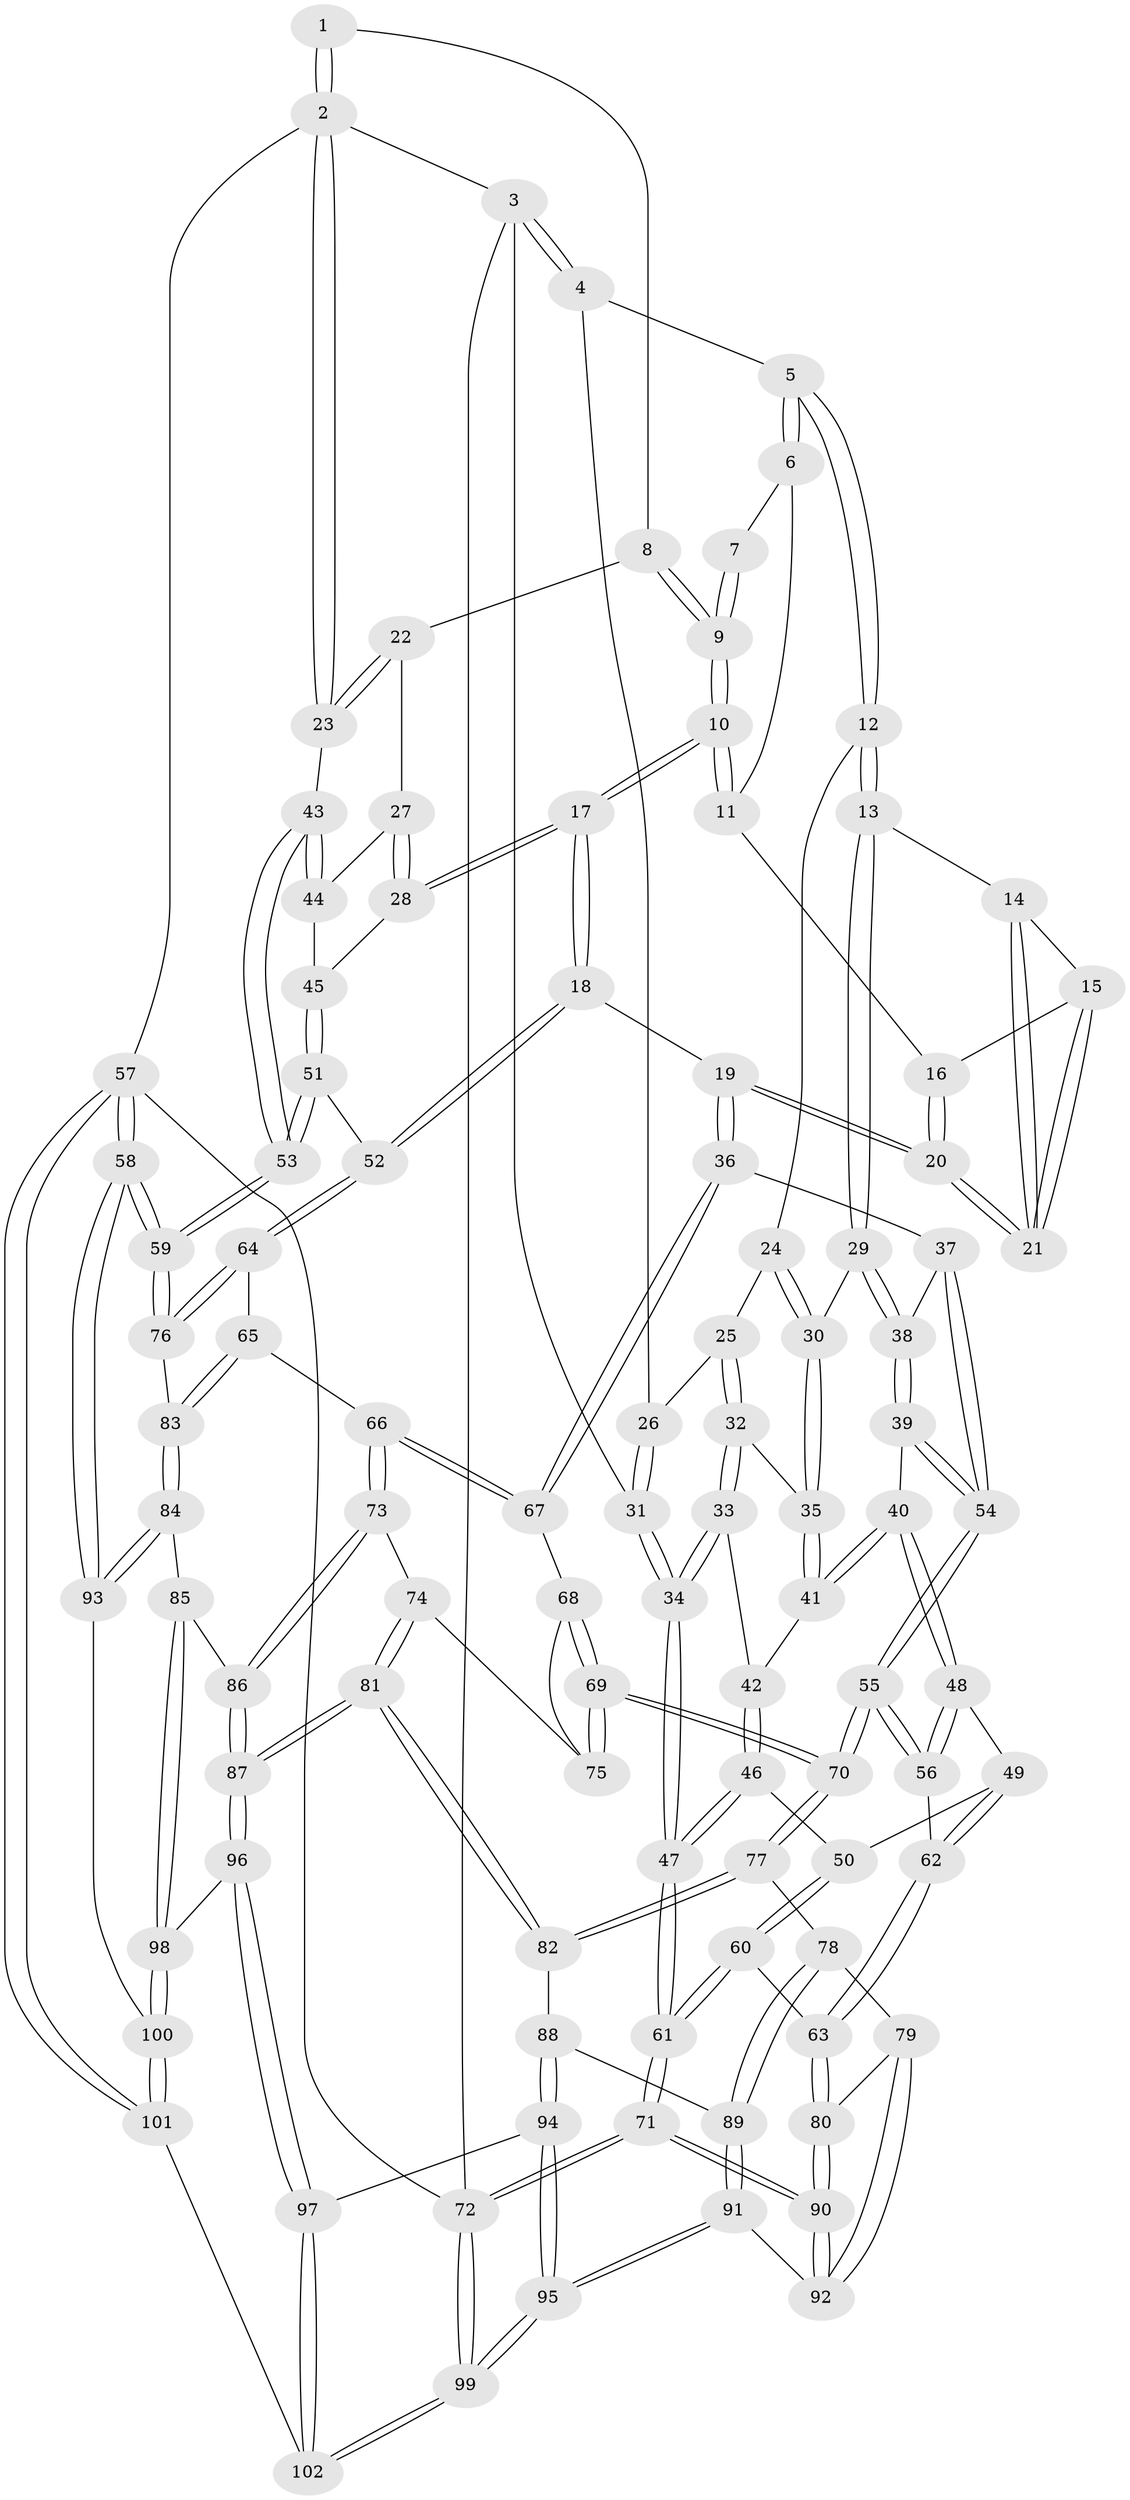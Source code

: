 // coarse degree distribution, {3: 0.17647058823529413, 7: 0.058823529411764705, 5: 0.4117647058823529, 2: 0.0196078431372549, 4: 0.27450980392156865, 6: 0.0392156862745098, 9: 0.0196078431372549}
// Generated by graph-tools (version 1.1) at 2025/05/03/04/25 22:05:47]
// undirected, 102 vertices, 252 edges
graph export_dot {
graph [start="1"]
  node [color=gray90,style=filled];
  1 [pos="+0.8250901276277041+0"];
  2 [pos="+1+0"];
  3 [pos="+0+0"];
  4 [pos="+0+0"];
  5 [pos="+0.22696403110393024+0"];
  6 [pos="+0.631244145812978+0"];
  7 [pos="+0.6489560506787982+0"];
  8 [pos="+0.8544128125463382+0.006480802728946281"];
  9 [pos="+0.7534066656600749+0.16078943147058553"];
  10 [pos="+0.7369385626299312+0.22182180274665134"];
  11 [pos="+0.5940150489068196+0"];
  12 [pos="+0.2597048191867963+0"];
  13 [pos="+0.30716640396611+0.04281028088854816"];
  14 [pos="+0.33662329120379275+0.05323602831448995"];
  15 [pos="+0.5199363979660346+0.0380996799426108"];
  16 [pos="+0.5817080409472557+0"];
  17 [pos="+0.7368088884939982+0.22378644602942718"];
  18 [pos="+0.7074047021456185+0.24896749536295606"];
  19 [pos="+0.614919327344285+0.2807613030681129"];
  20 [pos="+0.5712576203283753+0.2114925817436512"];
  21 [pos="+0.5270593653838257+0.167858912711112"];
  22 [pos="+0.9593249918203649+0.07854576938696534"];
  23 [pos="+1+0.012206368995472266"];
  24 [pos="+0.10701924669626636+0.12066036662210498"];
  25 [pos="+0.07452217155618522+0.14139395492095377"];
  26 [pos="+0.07344858694957984+0.14058074358469974"];
  27 [pos="+0.8739530396376156+0.19183719440050415"];
  28 [pos="+0.8132353566931327+0.22804061084356425"];
  29 [pos="+0.29876361352360226+0.08520402859638189"];
  30 [pos="+0.16884995409441342+0.16846328893961834"];
  31 [pos="+0+0.13522001259160168"];
  32 [pos="+0.08468787565602573+0.19329565577492105"];
  33 [pos="+0.026003232233107063+0.24033636593196037"];
  34 [pos="+0+0.19159067209383934"];
  35 [pos="+0.13464682733541164+0.20574228256237248"];
  36 [pos="+0.609438863869168+0.2872829534853554"];
  37 [pos="+0.44950244057714756+0.30062837171273143"];
  38 [pos="+0.3090544862437236+0.18441394287754684"];
  39 [pos="+0.22229395467709942+0.32120341267153285"];
  40 [pos="+0.20388174157464023+0.3199723939558844"];
  41 [pos="+0.17198556460897177+0.2959740674852641"];
  42 [pos="+0.06282618542357017+0.2935447909548896"];
  43 [pos="+1+0.1612803881566035"];
  44 [pos="+1+0.19580103462504586"];
  45 [pos="+0.9191126873475458+0.3043055959043846"];
  46 [pos="+0.04854408354659625+0.3402869850136928"];
  47 [pos="+0+0.3466004901389729"];
  48 [pos="+0.11482170315263487+0.4024645217524037"];
  49 [pos="+0.10536343843989503+0.4077748567659194"];
  50 [pos="+0.07155864435507452+0.4015790499734592"];
  51 [pos="+1+0.3903765489201977"];
  52 [pos="+0.8387835223040015+0.47045158897587713"];
  53 [pos="+1+0.41799725785360553"];
  54 [pos="+0.3136081297240679+0.4373281319025308"];
  55 [pos="+0.3161489028719236+0.5083606388224337"];
  56 [pos="+0.2613328162521752+0.5003151393333013"];
  57 [pos="+1+1"];
  58 [pos="+1+1"];
  59 [pos="+1+0.5891827806726867"];
  60 [pos="+0+0.538679284302178"];
  61 [pos="+0+0.5432008821777086"];
  62 [pos="+0.12438601971429256+0.4994001338104485"];
  63 [pos="+0.052005469197565+0.5799574650628259"];
  64 [pos="+0.823836677464542+0.5128664896427193"];
  65 [pos="+0.7733235267655849+0.5546750113040165"];
  66 [pos="+0.7053338770744297+0.5556466432151911"];
  67 [pos="+0.6012758310867131+0.3627296294056104"];
  68 [pos="+0.5597462334633642+0.4192704861531238"];
  69 [pos="+0.32508677912199563+0.5082200474159497"];
  70 [pos="+0.3163998897997168+0.50891050374073"];
  71 [pos="+0+1"];
  72 [pos="+0+1"];
  73 [pos="+0.6964444447240303+0.5649985375369638"];
  74 [pos="+0.5364924882080397+0.5704029660789867"];
  75 [pos="+0.5278283604610863+0.549422832598908"];
  76 [pos="+0.9632693822268766+0.6002368101001662"];
  77 [pos="+0.3109445957659379+0.560256918442598"];
  78 [pos="+0.2398473561203533+0.6286903260974793"];
  79 [pos="+0.15923665250442326+0.6627185988254942"];
  80 [pos="+0.1400557977944944+0.6619716290873984"];
  81 [pos="+0.5004382848858085+0.7233584096175187"];
  82 [pos="+0.4480222713240074+0.7096499177289263"];
  83 [pos="+0.836744800554206+0.7059914518662272"];
  84 [pos="+0.8293215411792646+0.7640135062300789"];
  85 [pos="+0.7963970041774714+0.7641783369598817"];
  86 [pos="+0.6727930698414953+0.6317361591274989"];
  87 [pos="+0.5487028291716162+0.7684595895152598"];
  88 [pos="+0.33453628228769217+0.7858194710978605"];
  89 [pos="+0.29935150569045393+0.7761275716384997"];
  90 [pos="+0.009928579290141721+0.8441772287066196"];
  91 [pos="+0.2195430296670142+0.8091481278828534"];
  92 [pos="+0.2131422111126055+0.8047401331926245"];
  93 [pos="+0.9486914332452565+0.8956466510658023"];
  94 [pos="+0.34520803782996673+0.8959915745377562"];
  95 [pos="+0.23145529360315223+0.9153248631270133"];
  96 [pos="+0.5495383613398058+0.770462122897848"];
  97 [pos="+0.37433921291840544+0.9152265904897883"];
  98 [pos="+0.5922358535431105+0.8193099991243773"];
  99 [pos="+0+1"];
  100 [pos="+0.6099806440609675+0.932735501679775"];
  101 [pos="+0.5650258324666818+1"];
  102 [pos="+0.46289834925066836+1"];
  1 -- 2;
  1 -- 2;
  1 -- 8;
  2 -- 3;
  2 -- 23;
  2 -- 23;
  2 -- 57;
  3 -- 4;
  3 -- 4;
  3 -- 31;
  3 -- 72;
  4 -- 5;
  4 -- 26;
  5 -- 6;
  5 -- 6;
  5 -- 12;
  5 -- 12;
  6 -- 7;
  6 -- 11;
  7 -- 9;
  7 -- 9;
  8 -- 9;
  8 -- 9;
  8 -- 22;
  9 -- 10;
  9 -- 10;
  10 -- 11;
  10 -- 11;
  10 -- 17;
  10 -- 17;
  11 -- 16;
  12 -- 13;
  12 -- 13;
  12 -- 24;
  13 -- 14;
  13 -- 29;
  13 -- 29;
  14 -- 15;
  14 -- 21;
  14 -- 21;
  15 -- 16;
  15 -- 21;
  15 -- 21;
  16 -- 20;
  16 -- 20;
  17 -- 18;
  17 -- 18;
  17 -- 28;
  17 -- 28;
  18 -- 19;
  18 -- 52;
  18 -- 52;
  19 -- 20;
  19 -- 20;
  19 -- 36;
  19 -- 36;
  20 -- 21;
  20 -- 21;
  22 -- 23;
  22 -- 23;
  22 -- 27;
  23 -- 43;
  24 -- 25;
  24 -- 30;
  24 -- 30;
  25 -- 26;
  25 -- 32;
  25 -- 32;
  26 -- 31;
  26 -- 31;
  27 -- 28;
  27 -- 28;
  27 -- 44;
  28 -- 45;
  29 -- 30;
  29 -- 38;
  29 -- 38;
  30 -- 35;
  30 -- 35;
  31 -- 34;
  31 -- 34;
  32 -- 33;
  32 -- 33;
  32 -- 35;
  33 -- 34;
  33 -- 34;
  33 -- 42;
  34 -- 47;
  34 -- 47;
  35 -- 41;
  35 -- 41;
  36 -- 37;
  36 -- 67;
  36 -- 67;
  37 -- 38;
  37 -- 54;
  37 -- 54;
  38 -- 39;
  38 -- 39;
  39 -- 40;
  39 -- 54;
  39 -- 54;
  40 -- 41;
  40 -- 41;
  40 -- 48;
  40 -- 48;
  41 -- 42;
  42 -- 46;
  42 -- 46;
  43 -- 44;
  43 -- 44;
  43 -- 53;
  43 -- 53;
  44 -- 45;
  45 -- 51;
  45 -- 51;
  46 -- 47;
  46 -- 47;
  46 -- 50;
  47 -- 61;
  47 -- 61;
  48 -- 49;
  48 -- 56;
  48 -- 56;
  49 -- 50;
  49 -- 62;
  49 -- 62;
  50 -- 60;
  50 -- 60;
  51 -- 52;
  51 -- 53;
  51 -- 53;
  52 -- 64;
  52 -- 64;
  53 -- 59;
  53 -- 59;
  54 -- 55;
  54 -- 55;
  55 -- 56;
  55 -- 56;
  55 -- 70;
  55 -- 70;
  56 -- 62;
  57 -- 58;
  57 -- 58;
  57 -- 101;
  57 -- 101;
  57 -- 72;
  58 -- 59;
  58 -- 59;
  58 -- 93;
  58 -- 93;
  59 -- 76;
  59 -- 76;
  60 -- 61;
  60 -- 61;
  60 -- 63;
  61 -- 71;
  61 -- 71;
  62 -- 63;
  62 -- 63;
  63 -- 80;
  63 -- 80;
  64 -- 65;
  64 -- 76;
  64 -- 76;
  65 -- 66;
  65 -- 83;
  65 -- 83;
  66 -- 67;
  66 -- 67;
  66 -- 73;
  66 -- 73;
  67 -- 68;
  68 -- 69;
  68 -- 69;
  68 -- 75;
  69 -- 70;
  69 -- 70;
  69 -- 75;
  69 -- 75;
  70 -- 77;
  70 -- 77;
  71 -- 72;
  71 -- 72;
  71 -- 90;
  71 -- 90;
  72 -- 99;
  72 -- 99;
  73 -- 74;
  73 -- 86;
  73 -- 86;
  74 -- 75;
  74 -- 81;
  74 -- 81;
  76 -- 83;
  77 -- 78;
  77 -- 82;
  77 -- 82;
  78 -- 79;
  78 -- 89;
  78 -- 89;
  79 -- 80;
  79 -- 92;
  79 -- 92;
  80 -- 90;
  80 -- 90;
  81 -- 82;
  81 -- 82;
  81 -- 87;
  81 -- 87;
  82 -- 88;
  83 -- 84;
  83 -- 84;
  84 -- 85;
  84 -- 93;
  84 -- 93;
  85 -- 86;
  85 -- 98;
  85 -- 98;
  86 -- 87;
  86 -- 87;
  87 -- 96;
  87 -- 96;
  88 -- 89;
  88 -- 94;
  88 -- 94;
  89 -- 91;
  89 -- 91;
  90 -- 92;
  90 -- 92;
  91 -- 92;
  91 -- 95;
  91 -- 95;
  93 -- 100;
  94 -- 95;
  94 -- 95;
  94 -- 97;
  95 -- 99;
  95 -- 99;
  96 -- 97;
  96 -- 97;
  96 -- 98;
  97 -- 102;
  97 -- 102;
  98 -- 100;
  98 -- 100;
  99 -- 102;
  99 -- 102;
  100 -- 101;
  100 -- 101;
  101 -- 102;
}
